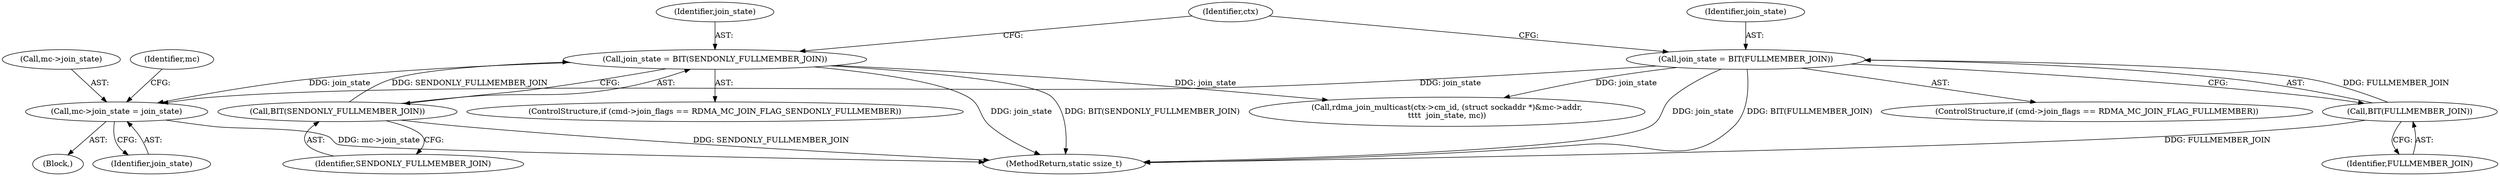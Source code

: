 digraph "0_linux_cb2595c1393b4a5211534e6f0a0fbad369e21ad8_0@pointer" {
"1000193" [label="(Call,mc->join_state = join_state)"];
"1000154" [label="(Call,join_state = BIT(SENDONLY_FULLMEMBER_JOIN))"];
"1000156" [label="(Call,BIT(SENDONLY_FULLMEMBER_JOIN))"];
"1000143" [label="(Call,join_state = BIT(FULLMEMBER_JOIN))"];
"1000145" [label="(Call,BIT(FULLMEMBER_JOIN))"];
"1000154" [label="(Call,join_state = BIT(SENDONLY_FULLMEMBER_JOIN))"];
"1000146" [label="(Identifier,FULLMEMBER_JOIN)"];
"1000197" [label="(Identifier,join_state)"];
"1000144" [label="(Identifier,join_state)"];
"1000155" [label="(Identifier,join_state)"];
"1000157" [label="(Identifier,SENDONLY_FULLMEMBER_JOIN)"];
"1000104" [label="(Block,)"];
"1000145" [label="(Call,BIT(FULLMEMBER_JOIN))"];
"1000319" [label="(MethodReturn,static ssize_t)"];
"1000137" [label="(ControlStructure,if (cmd->join_flags == RDMA_MC_JOIN_FLAG_FULLMEMBER))"];
"1000163" [label="(Identifier,ctx)"];
"1000156" [label="(Call,BIT(SENDONLY_FULLMEMBER_JOIN))"];
"1000193" [label="(Call,mc->join_state = join_state)"];
"1000148" [label="(ControlStructure,if (cmd->join_flags == RDMA_MC_JOIN_FLAG_SENDONLY_FULLMEMBER))"];
"1000216" [label="(Call,rdma_join_multicast(ctx->cm_id, (struct sockaddr *)&mc->addr,\n\t\t\t\t  join_state, mc))"];
"1000200" [label="(Identifier,mc)"];
"1000143" [label="(Call,join_state = BIT(FULLMEMBER_JOIN))"];
"1000194" [label="(Call,mc->join_state)"];
"1000193" -> "1000104"  [label="AST: "];
"1000193" -> "1000197"  [label="CFG: "];
"1000194" -> "1000193"  [label="AST: "];
"1000197" -> "1000193"  [label="AST: "];
"1000200" -> "1000193"  [label="CFG: "];
"1000193" -> "1000319"  [label="DDG: mc->join_state"];
"1000154" -> "1000193"  [label="DDG: join_state"];
"1000143" -> "1000193"  [label="DDG: join_state"];
"1000154" -> "1000148"  [label="AST: "];
"1000154" -> "1000156"  [label="CFG: "];
"1000155" -> "1000154"  [label="AST: "];
"1000156" -> "1000154"  [label="AST: "];
"1000163" -> "1000154"  [label="CFG: "];
"1000154" -> "1000319"  [label="DDG: join_state"];
"1000154" -> "1000319"  [label="DDG: BIT(SENDONLY_FULLMEMBER_JOIN)"];
"1000156" -> "1000154"  [label="DDG: SENDONLY_FULLMEMBER_JOIN"];
"1000154" -> "1000216"  [label="DDG: join_state"];
"1000156" -> "1000157"  [label="CFG: "];
"1000157" -> "1000156"  [label="AST: "];
"1000156" -> "1000319"  [label="DDG: SENDONLY_FULLMEMBER_JOIN"];
"1000143" -> "1000137"  [label="AST: "];
"1000143" -> "1000145"  [label="CFG: "];
"1000144" -> "1000143"  [label="AST: "];
"1000145" -> "1000143"  [label="AST: "];
"1000163" -> "1000143"  [label="CFG: "];
"1000143" -> "1000319"  [label="DDG: join_state"];
"1000143" -> "1000319"  [label="DDG: BIT(FULLMEMBER_JOIN)"];
"1000145" -> "1000143"  [label="DDG: FULLMEMBER_JOIN"];
"1000143" -> "1000216"  [label="DDG: join_state"];
"1000145" -> "1000146"  [label="CFG: "];
"1000146" -> "1000145"  [label="AST: "];
"1000145" -> "1000319"  [label="DDG: FULLMEMBER_JOIN"];
}
